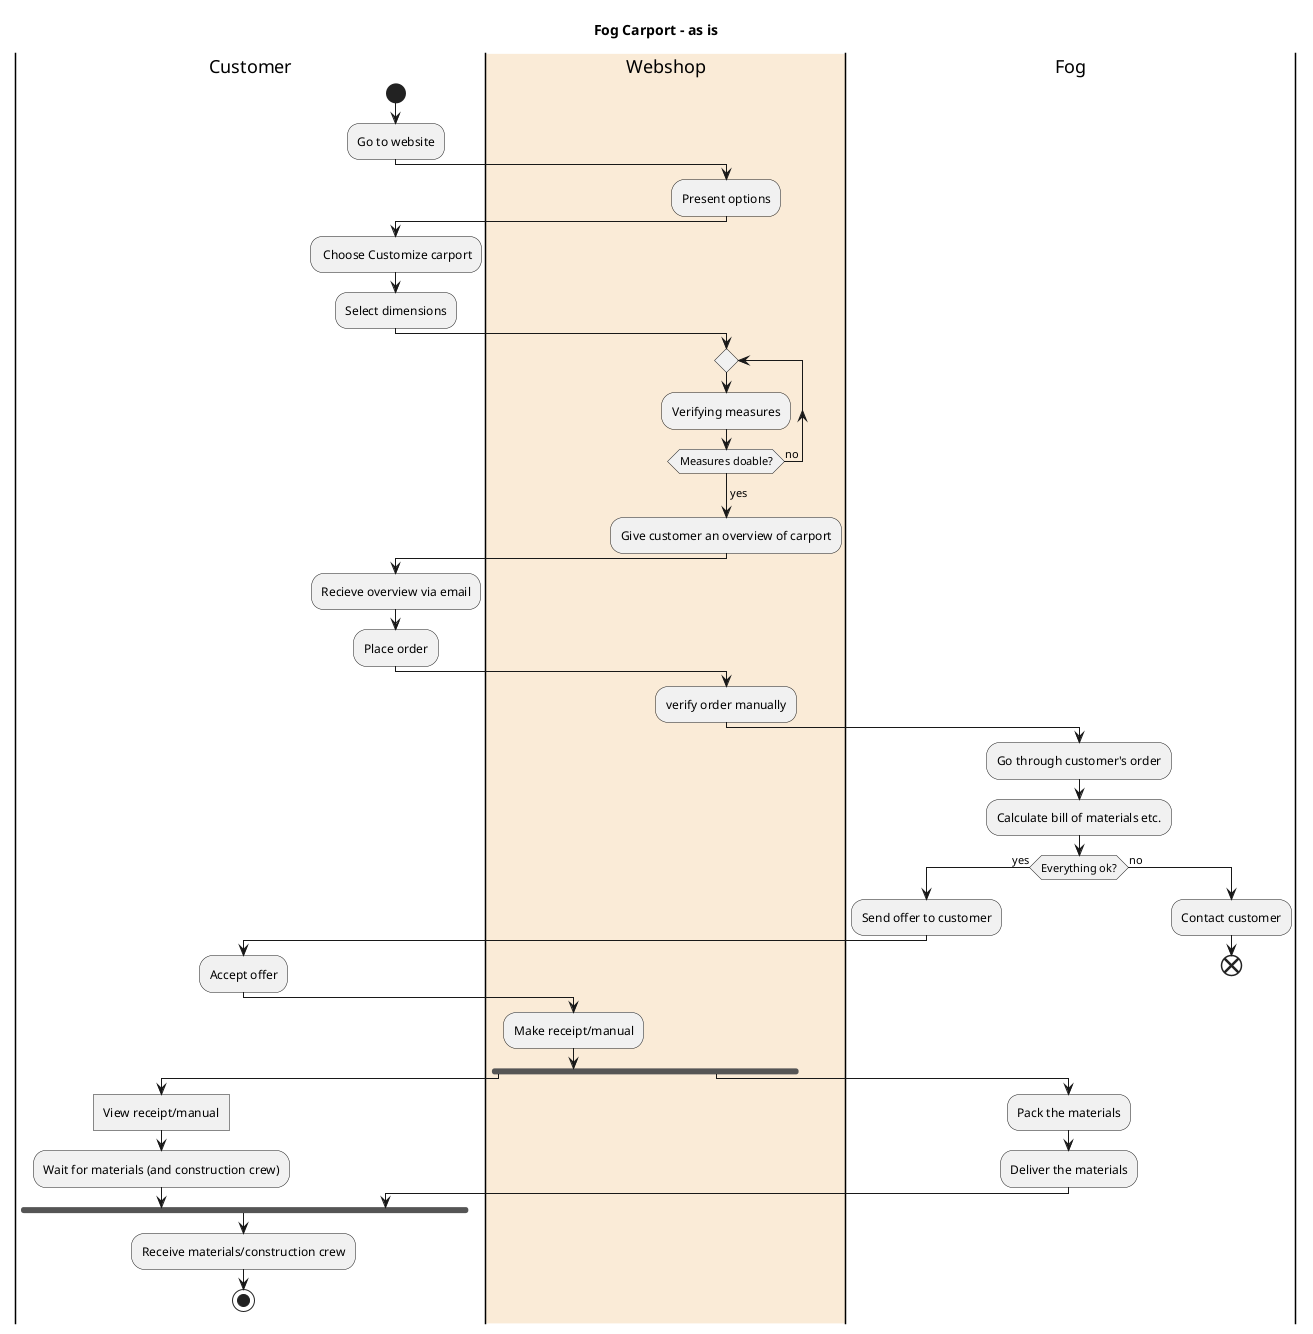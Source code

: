 @startuml
Title Fog Carport - as is
|Customer|
start
:Go to website;
|#AntiqueWhite|Webshop|
:Present options;
|Customer|
: Choose Customize carport;
:Select dimensions;
|Webshop|
repeat
:Verifying measures;
repeat while (Measures doable?) is (no)
->yes;
:Give customer an overview of carport;
|Customer|
:Recieve overview via email;
:Place order;
|Webshop|
:verify order manually;
|Fog|
:Go through customer's order;
:Calculate bill of materials etc.;
if (Everything ok?) then
->yes;
|Fog|
:Send offer to customer;
|Customer|
:Accept offer;
|Webshop|
:Make receipt/manual;
fork
|Customer|
:View receipt/manual]
:Wait for materials (and construction crew);
fork again
|Fog|
:Pack the materials;
:Deliver the materials;
|Customer|
end fork
:Receive materials/construction crew;
stop
else
->no;
|Fog|
:Contact customer;
end
@enduml